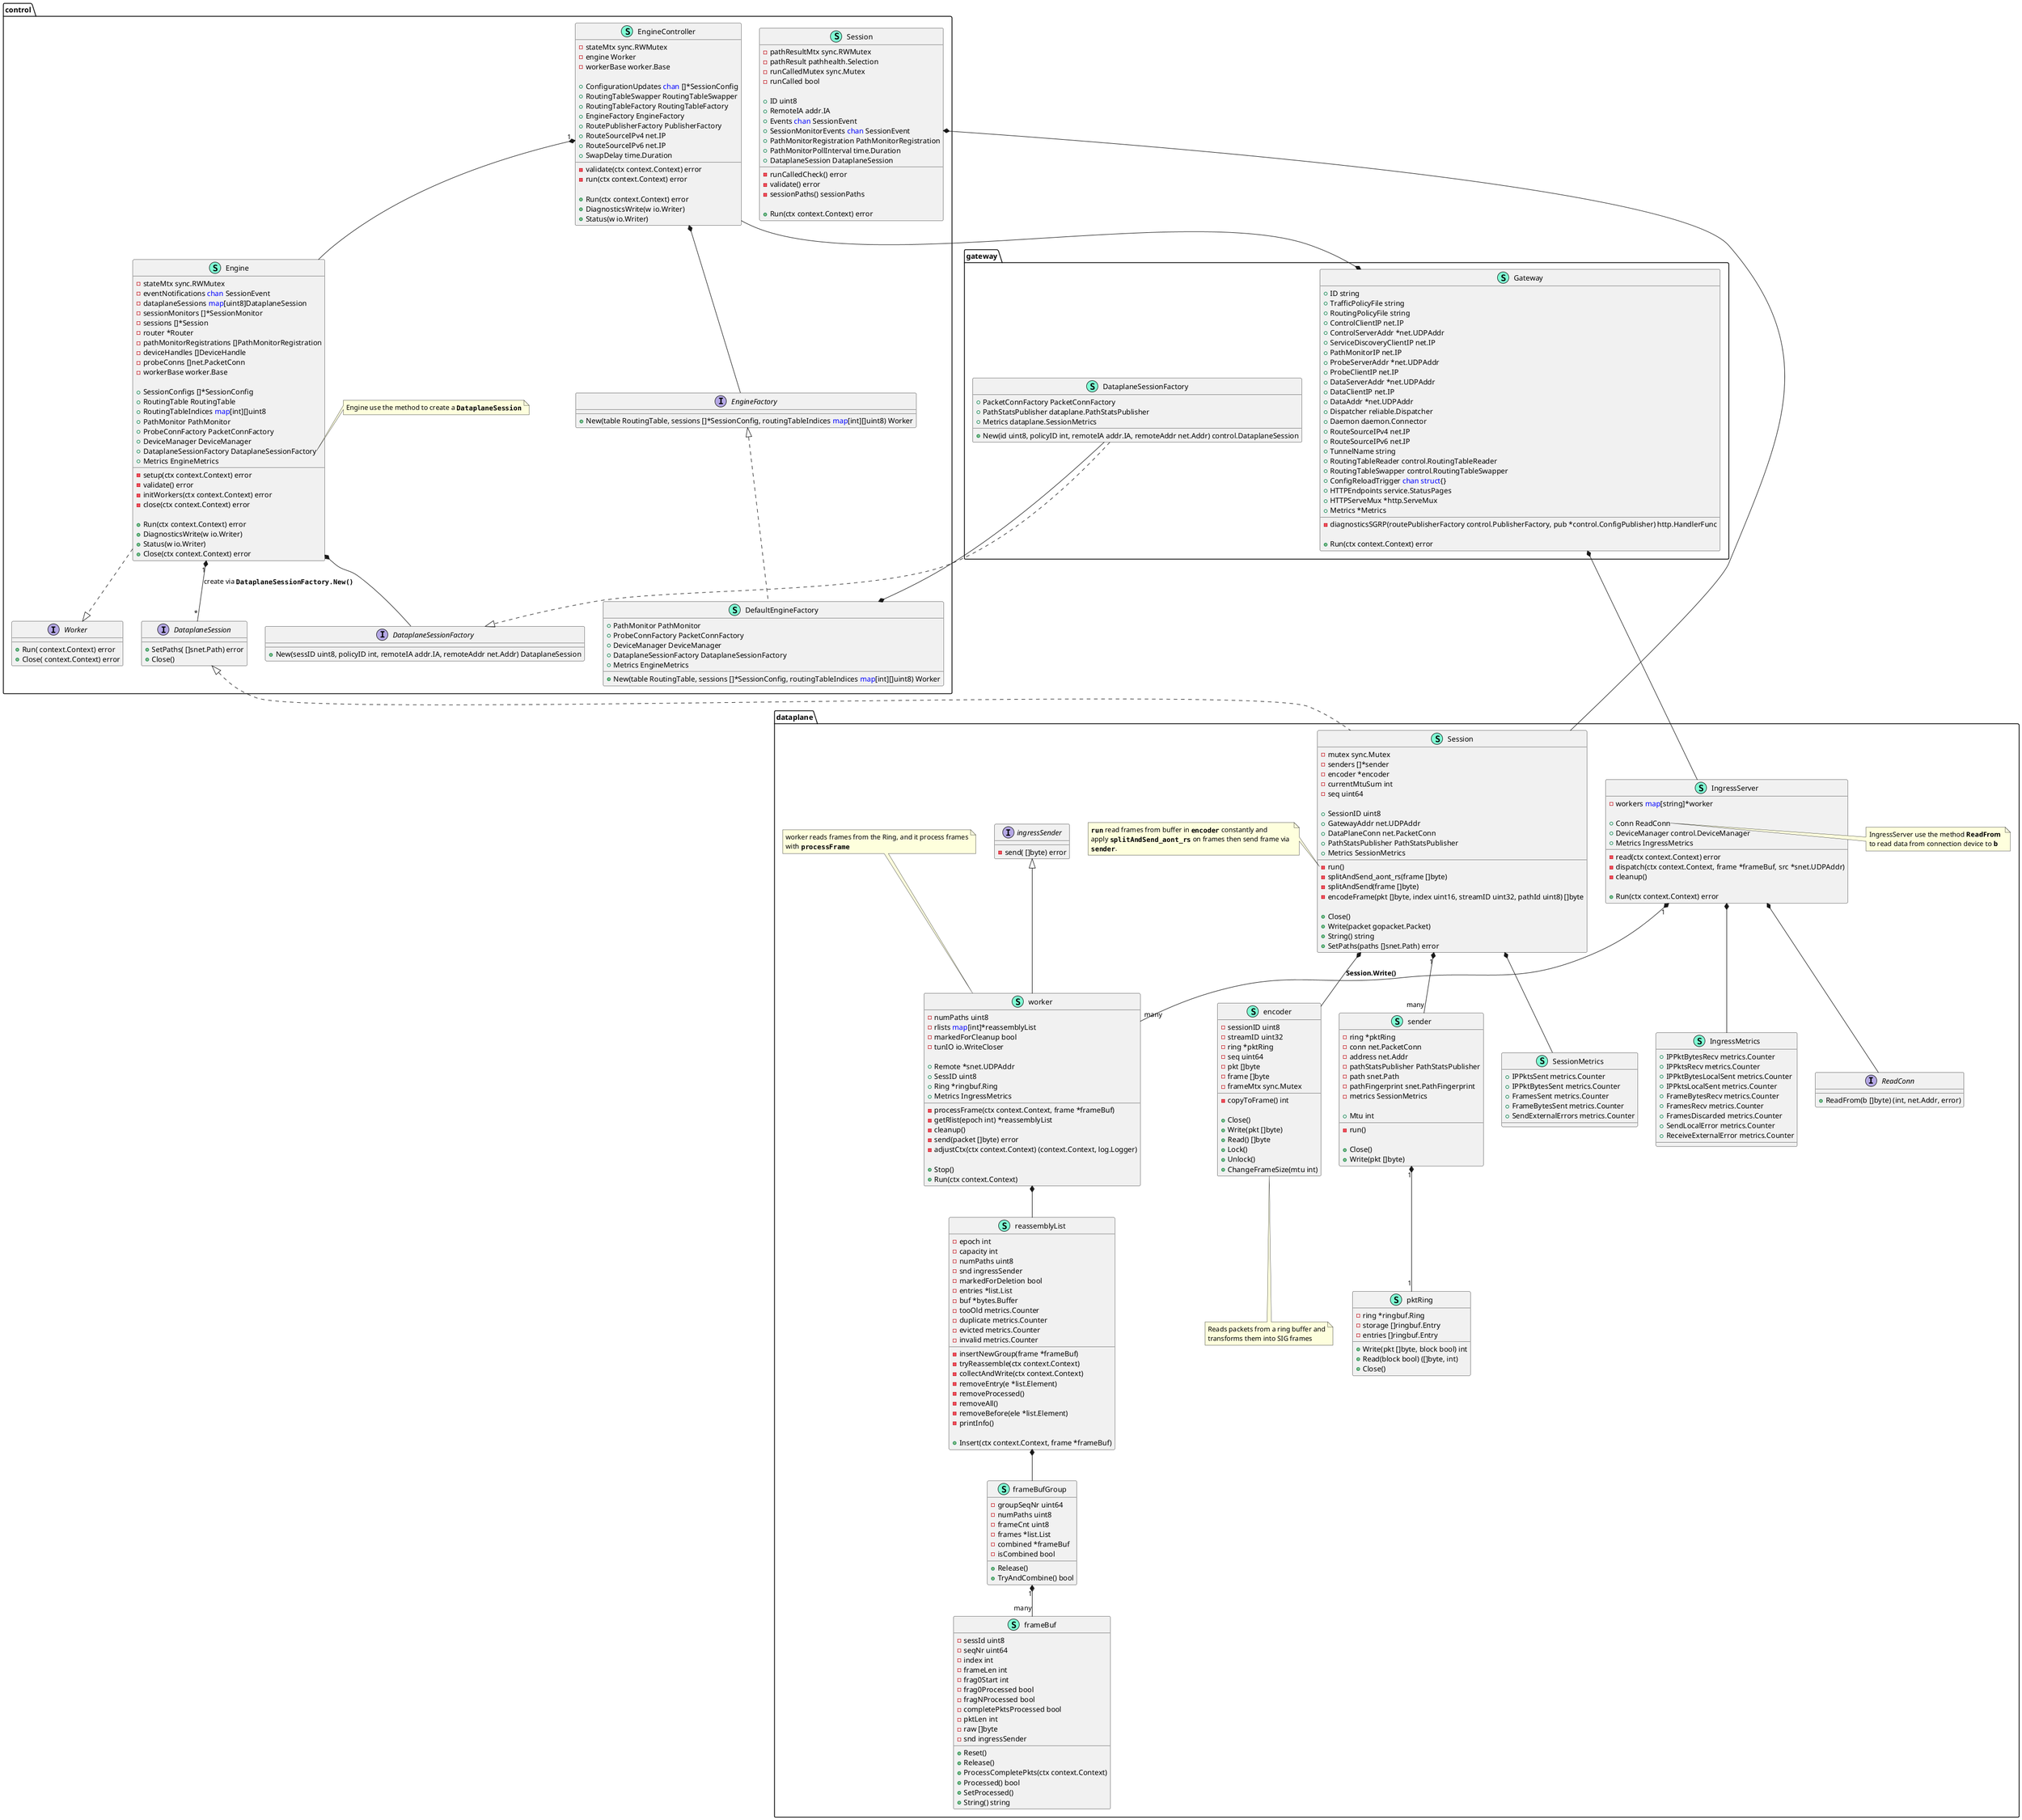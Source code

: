 @startuml gateway

' !include relation.puml

namespace gateway {
    ' interface DataPlaneRunner  {
    '     + StartIngress(scionNetwork *snet.SCIONNetwork, dataAddr *net.UDPAddr, deviceManager control.DeviceManager, metrics *Metrics) error
    '     + NewDataPlaneSessionFactory(scionNetwork *snet.SCIONNetwork, dataClientIP net.IP, metrics *Metrics, reportCollector <font color=blue>interface</font>{}) control.DataplaneSessionFactory
    '     + NewRoutingTableFactory() control.RoutingTableFactory

    ' }
    class DataplaneSessionFactory << (S,Aquamarine) >> {
        + PacketConnFactory PacketConnFactory
        + PathStatsPublisher dataplane.PathStatsPublisher
        + Metrics dataplane.SessionMetrics

        + New(id uint8, policyID int, remoteIA addr.IA, remoteAddr net.Addr) control.DataplaneSession

    }
    class Gateway << (S,Aquamarine) >> {
        + ID string
        + TrafficPolicyFile string
        + RoutingPolicyFile string
        + ControlClientIP net.IP
        + ControlServerAddr *net.UDPAddr
        + ServiceDiscoveryClientIP net.IP
        + PathMonitorIP net.IP
        + ProbeServerAddr *net.UDPAddr
        + ProbeClientIP net.IP
        + DataServerAddr *net.UDPAddr
        + DataClientIP net.IP
        + DataAddr *net.UDPAddr
        + Dispatcher reliable.Dispatcher
        + Daemon daemon.Connector
        + RouteSourceIPv4 net.IP
        + RouteSourceIPv6 net.IP
        + TunnelName string
        + RoutingTableReader control.RoutingTableReader
        + RoutingTableSwapper control.RoutingTableSwapper
        + ConfigReloadTrigger <font color=blue>chan</font> <font color=blue>struct</font>{}
        + HTTPEndpoints service.StatusPages
        + HTTPServeMux *http.ServeMux
        + Metrics *Metrics

        - diagnosticsSGRP(routePublisherFactory control.PublisherFactory, pub *control.ConfigPublisher) http.HandlerFunc

        + Run(ctx context.Context) error

    }
}


namespace control {
    interface DataplaneSession  {
        + SetPaths( []snet.Path) error
        + Close() 

    }
    interface DataplaneSessionFactory  {
        + New(sessID uint8, policyID int, remoteIA addr.IA, remoteAddr net.Addr) DataplaneSession

    }
    class Engine << (S,Aquamarine) >> {
        - stateMtx sync.RWMutex
        - eventNotifications <font color=blue>chan</font> SessionEvent
        - dataplaneSessions <font color=blue>map</font>[uint8]DataplaneSession
        - sessionMonitors []*SessionMonitor
        - sessions []*Session
        - router *Router
        - pathMonitorRegistrations []PathMonitorRegistration
        - deviceHandles []DeviceHandle
        - probeConns []net.PacketConn
        - workerBase worker.Base

        + SessionConfigs []*SessionConfig
        + RoutingTable RoutingTable
        + RoutingTableIndices <font color=blue>map</font>[int][]uint8
        + PathMonitor PathMonitor
        + ProbeConnFactory PacketConnFactory
        + DeviceManager DeviceManager
        + DataplaneSessionFactory DataplaneSessionFactory
        + Metrics EngineMetrics

        - setup(ctx context.Context) error
        - validate() error
        - initWorkers(ctx context.Context) error
        - close(ctx context.Context) error

        + Run(ctx context.Context) error
        + DiagnosticsWrite(w io.Writer) 
        + Status(w io.Writer) 
        + Close(ctx context.Context) error

    }
    note right of Engine::DataplaneSessionFactory
        Engine use the method to create a ""**DataplaneSession**""
    end note
    
    class EngineController << (S,Aquamarine) >> {
        - stateMtx sync.RWMutex
        - engine Worker
        - workerBase worker.Base

        + ConfigurationUpdates <font color=blue>chan</font> []*SessionConfig
        + RoutingTableSwapper RoutingTableSwapper
        + RoutingTableFactory RoutingTableFactory
        + EngineFactory EngineFactory
        + RoutePublisherFactory PublisherFactory
        + RouteSourceIPv4 net.IP
        + RouteSourceIPv6 net.IP
        + SwapDelay time.Duration

        - validate(ctx context.Context) error
        - run(ctx context.Context) error

        + Run(ctx context.Context) error
        + DiagnosticsWrite(w io.Writer) 
        + Status(w io.Writer) 

    }
    interface EngineFactory  {
        + New(table RoutingTable, sessions []*SessionConfig, routingTableIndices <font color=blue>map</font>[int][]uint8) Worker

    }

    class DefaultEngineFactory << (S,Aquamarine) >> {
        + PathMonitor PathMonitor
        + ProbeConnFactory PacketConnFactory
        + DeviceManager DeviceManager
        + DataplaneSessionFactory DataplaneSessionFactory
        + Metrics EngineMetrics

        + New(table RoutingTable, sessions []*SessionConfig, routingTableIndices <font color=blue>map</font>[int][]uint8) Worker

    }
    interface Worker  {
        + Run( context.Context) error
        + Close( context.Context) error

    }
    class Session << (S,Aquamarine) >> {
        - pathResultMtx sync.RWMutex
        - pathResult pathhealth.Selection
        - runCalledMutex sync.Mutex
        - runCalled bool

        + ID uint8
        + RemoteIA addr.IA
        + Events <font color=blue>chan</font> SessionEvent
        + SessionMonitorEvents <font color=blue>chan</font> SessionEvent
        + PathMonitorRegistration PathMonitorRegistration
        + PathMonitorPollInterval time.Duration
        + DataplaneSession DataplaneSession

        - runCalledCheck() error
        - validate() error
        - sessionPaths() sessionPaths

        + Run(ctx context.Context) error

    }

    Engine *-- DataplaneSessionFactory
    EngineController *-- EngineFactory
    EngineController "1" *-- Engine
    Engine "1" *-- "*" DataplaneSession: create via ""**DataplaneSessionFactory.New()**"" 
    Engine ..|> Worker
    EngineFactory <|.. DefaultEngineFactory


}


namespace dataplane {
    ' class AtomicRoutingTable << (S,Aquamarine) >> {
    '     - mtx sync.RWMutex
    '     - table control.RoutingTable

    '     - getPointer() control.RoutingTable

    '     + RouteIPv4(packet layers.IPv4) control.PktWriter
    '     + RouteIPv6(packet layers.IPv6) control.PktWriter
    '     + SetRoutingTable(table control.RoutingTable) io.Closer

    ' }
    ' interface DiagnosticsWriter  {
    '     + DiagnosticsWrite( io.Writer) 

    ' }
    ' class IPForwarder << (S,Aquamarine) >> {
    '     + Reader io.Reader
    '     + RoutingTable control.RoutingTableReader
    '     + Metrics IPForwarderMetrics

    '     - validate() error
    '     - initMetrics() 

    '     + Run(ctx context.Context) error

    ' }
    ' class IPForwarderMetrics << (S,Aquamarine) >> {
    '     + IPPktBytesLocalRecv metrics.Counter
    '     + IPPktsLocalRecv metrics.Counter
    '     + IPPktsNoRoute metrics.Counter
    '     + IPPktsInvalid metrics.Counter
    '     + IPPktsFragmented metrics.Counter
    '     + ReceiveLocalErrors metrics.Counter

    ' }
    class IngressMetrics << (S,Aquamarine) >> {
        + IPPktBytesRecv metrics.Counter
        + IPPktsRecv metrics.Counter
        + IPPktBytesLocalSent metrics.Counter
        + IPPktsLocalSent metrics.Counter
        + FrameBytesRecv metrics.Counter
        + FramesRecv metrics.Counter
        + FramesDiscarded metrics.Counter
        + SendLocalError metrics.Counter
        + ReceiveExternalError metrics.Counter

    }
    class IngressServer << (S,Aquamarine) >> {
        - workers <font color=blue>map</font>[string]*worker

        + Conn ReadConn
        + DeviceManager control.DeviceManager
        + Metrics IngressMetrics

        - read(ctx context.Context) error
        - dispatch(ctx context.Context, frame *frameBuf, src *snet.UDPAddr) 
        - cleanup() 

        + Run(ctx context.Context) error

    }
    
    note right of IngressServer::Conn
        IngressServer use the method **ReadFrom** 
        to read data from connection device to **b**
    end note

    ' interface PathStatsPublisher  {
    '     + PublishEgressStats(fingerprint string, frames int64, bytes int64) 

    ' }
    interface ReadConn  {
        + ReadFrom(b []byte) (int, net.Addr, error)

    }
    ' class RoutingTable << (S,Aquamarine) >> {
    '     - indexToSubEntry <font color=blue>map</font>[int]*subEntry
    '     - indexToEntries <font color=blue>map</font>[int][]*entry
    '     - table []*entry

    '     - route(dst net.IP, pkt gopacket.Layer) control.PktWriter

    '     + DiagnosticsWrite(w io.Writer) 
    '     + RouteIPv4(pkt layers.IPv4) control.PktWriter
    '     + RouteIPv6(pkt layers.IPv6) control.PktWriter
    '     + SetSession(index int, session control.PktWriter) error
    '     + ClearSession(index int) error
    '     + Close() error

    ' }
    class Session << (S,Aquamarine) >> {
        - mutex sync.Mutex
        - senders []*sender
        - encoder *encoder
        - currentMtuSum int
        - seq uint64

        + SessionID uint8
        + GatewayAddr net.UDPAddr
        + DataPlaneConn net.PacketConn
        + PathStatsPublisher PathStatsPublisher
        + Metrics SessionMetrics

        - run() 
        - splitAndSend_aont_rs(frame []byte) 
        - splitAndSend(frame []byte) 
        - encodeFrame(pkt []byte, index uint16, streamID uint32, pathId uint8) []byte

        + Close() 
        + Write(packet gopacket.Packet) 
        + String() string
        + SetPaths(paths []snet.Path) error

    }
    note left of Session::run
        ""**run**"" read frames from buffer in ""**encoder**"" constantly and
        apply ""**splitAndSend_aont_rs**"" on frames then send frame via 
        ""**sender**"".
    end note
    class SessionMetrics << (S,Aquamarine) >> {
        + IPPktsSent metrics.Counter
        + IPPktBytesSent metrics.Counter
        + FramesSent metrics.Counter
        + FrameBytesSent metrics.Counter
        + SendExternalErrors metrics.Counter

    }
    class encoder << (S,Aquamarine) >> {
        - sessionID uint8
        - streamID uint32
        - ring *pktRing
        - seq uint64
        - pkt []byte
        - frame []byte
        - frameMtx sync.Mutex

        - copyToFrame() int

        + Close() 
        + Write(pkt []byte) 
        + Read() []byte
        + Lock() 
        + Unlock() 
        + ChangeFrameSize(mtu int) 

    }
    ' class entry << (S,Aquamarine) >> {
    '     + Prefix *net.IPNet
    '     + Table []*subEntry

    '     - route(pkt gopacket.Layer) control.PktWriter

    '     + String() string

    ' }
    class frameBuf << (S,Aquamarine) >> {
        - sessId uint8
        - seqNr uint64
        - index int
        - frameLen int
        - frag0Start int
        - frag0Processed bool
        - fragNProcessed bool
        - completePktsProcessed bool
        - pktLen int
        - raw []byte
        - snd ingressSender

        + Reset() 
        + Release() 
        + ProcessCompletePkts(ctx context.Context) 
        + Processed() bool
        + SetProcessed() 
        + String() string

    }
    class frameBufGroup << (S,Aquamarine) >> {
        - groupSeqNr uint64
        - numPaths uint8
        - frameCnt uint8
        - frames *list.List
        - combined *frameBuf
        - isCombined bool

        + Release() 
        + TryAndCombine() bool

    }
    interface ingressSender  {
        - send( []byte) error

    }
    class pktRing << (S,Aquamarine) >> {
        - ring *ringbuf.Ring
        - storage []ringbuf.Entry
        - entries []ringbuf.Entry

        + Write(pkt []byte, block bool) int
        + Read(block bool) ([]byte, int)
        + Close() 

    }
    class reassemblyList << (S,Aquamarine) >> {
        - epoch int
        - capacity int
        - numPaths uint8
        - snd ingressSender
        - markedForDeletion bool
        - entries *list.List
        - buf *bytes.Buffer
        - tooOld metrics.Counter
        - duplicate metrics.Counter
        - evicted metrics.Counter
        - invalid metrics.Counter

        - insertNewGroup(frame *frameBuf) 
        - tryReassemble(ctx context.Context) 
        - collectAndWrite(ctx context.Context) 
        - removeEntry(e *list.Element) 
        - removeProcessed() 
        - removeAll() 
        - removeBefore(ele *list.Element) 
        - printInfo() 

        + Insert(ctx context.Context, frame *frameBuf) 

    }
    class sender << (S,Aquamarine) >> {
        - ring *pktRing
        - conn net.PacketConn
        - address net.Addr
        - pathStatsPublisher PathStatsPublisher
        - path snet.Path
        - pathFingerprint snet.PathFingerprint
        - metrics SessionMetrics

        + Mtu int

        - run() 

        + Close() 
        + Write(pkt []byte) 

    }
    ' class subEntry << (S,Aquamarine) >> {
    '     + Class pktcls.Cond
    '     + Session control.PktWriter

    '     + String() string

    ' }

    class worker << (S,Aquamarine) >> {
        - numPaths uint8
        - rlists <font color=blue>map</font>[int]*reassemblyList
        - markedForCleanup bool
        - tunIO io.WriteCloser

        + Remote *snet.UDPAddr
        + SessID uint8
        + Ring *ringbuf.Ring
        + Metrics IngressMetrics

        - processFrame(ctx context.Context, frame *frameBuf) 
        - getRlist(epoch int) *reassemblyList
        - cleanup() 
        - send(packet []byte) error
        - adjustCtx(ctx context.Context) (context.Context, log.Logger)

        + Stop() 
        + Run(ctx context.Context) 

    }
    note top of worker
        worker reads frames from the Ring, and it process frames
        with ""**processFrame**""
    end note


    IngressServer *-- ReadConn

    ingressSender <|-- worker

    Session "1" *-- "many" sender
    Session *-- encoder : ""**Session.Write()**""
    Session *-- SessionMetrics
    frameBufGroup "1" *-- "many" frameBuf

    IngressServer "1" *-- "many" worker
    IngressServer  *--  IngressMetrics


    worker *-- reassemblyList
    ' Not sure the right relation
    reassemblyList *-- frameBufGroup


    sender "1" *-- "1" pktRing

    note bottom of encoder: Reads packets from a ring buffer and\ntransforms them into SIG frames
}
gateway.Gateway *-- control.EngineController
gateway.Gateway *-- dataplane.IngressServer
control.DataplaneSession <|.. dataplane.Session
control.Session *-- dataplane.Session

'gateway.DataplaneSessionFactory struct contain a methon to create control.DataplaneSession
control.DefaultEngineFactory *-- gateway.DataplaneSessionFactory


gateway.DataplaneSessionFactory ..|> control.DataplaneSessionFactory
@enduml

